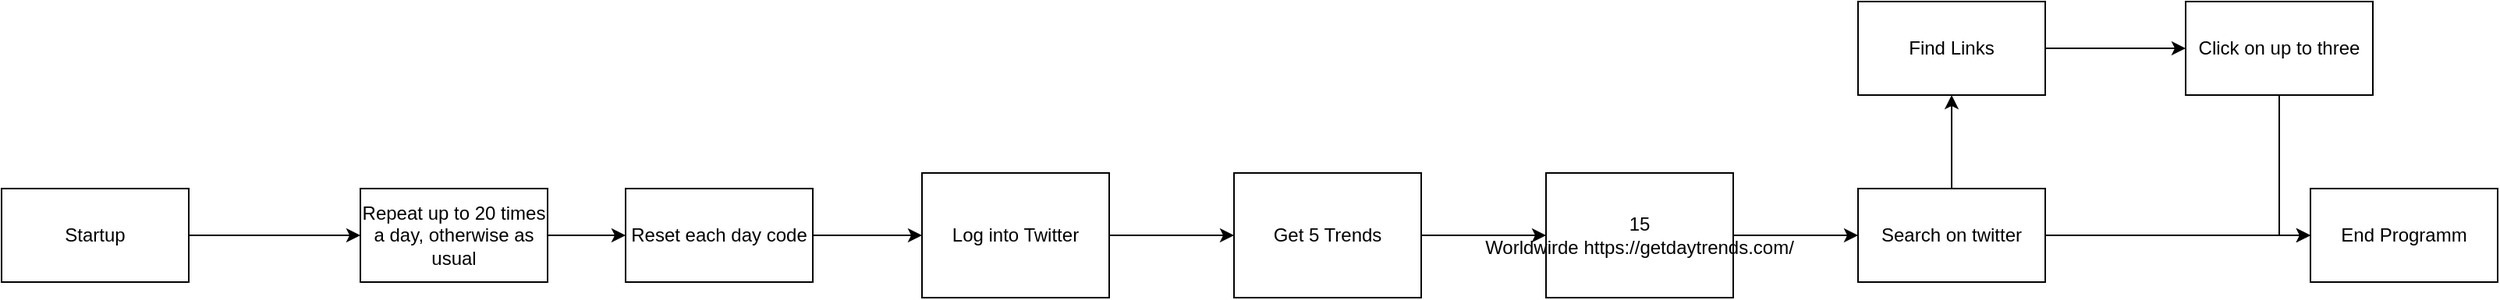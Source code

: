 <mxfile version="14.1.8" type="github">
  <diagram id="qBX3JXkrKmqneZjwWQPC" name="Page-1">
    <mxGraphModel dx="1114" dy="1646" grid="1" gridSize="10" guides="1" tooltips="1" connect="1" arrows="1" fold="1" page="1" pageScale="1" pageWidth="827" pageHeight="1169" math="0" shadow="0">
      <root>
        <mxCell id="0" />
        <mxCell id="1" parent="0" />
        <mxCell id="i2d7C95oHbpWlVdKeCio-6" value="" style="edgeStyle=orthogonalEdgeStyle;rounded=0;orthogonalLoop=1;jettySize=auto;html=1;" edge="1" parent="1" source="i2d7C95oHbpWlVdKeCio-4">
          <mxGeometry relative="1" as="geometry">
            <mxPoint x="270" y="420" as="targetPoint" />
          </mxGeometry>
        </mxCell>
        <mxCell id="i2d7C95oHbpWlVdKeCio-4" value="Startup" style="rounded=0;whiteSpace=wrap;html=1;" vertex="1" parent="1">
          <mxGeometry x="40" y="390" width="120" height="60" as="geometry" />
        </mxCell>
        <mxCell id="i2d7C95oHbpWlVdKeCio-9" style="edgeStyle=orthogonalEdgeStyle;rounded=0;orthogonalLoop=1;jettySize=auto;html=1;" edge="1" parent="1" source="i2d7C95oHbpWlVdKeCio-7" target="i2d7C95oHbpWlVdKeCio-8">
          <mxGeometry relative="1" as="geometry" />
        </mxCell>
        <mxCell id="i2d7C95oHbpWlVdKeCio-7" value="Repeat up to 20 times a day, otherwise as usual" style="rounded=0;whiteSpace=wrap;html=1;" vertex="1" parent="1">
          <mxGeometry x="270" y="390" width="120" height="60" as="geometry" />
        </mxCell>
        <mxCell id="i2d7C95oHbpWlVdKeCio-11" style="edgeStyle=orthogonalEdgeStyle;rounded=0;orthogonalLoop=1;jettySize=auto;html=1;" edge="1" parent="1" source="i2d7C95oHbpWlVdKeCio-8" target="i2d7C95oHbpWlVdKeCio-10">
          <mxGeometry relative="1" as="geometry" />
        </mxCell>
        <mxCell id="i2d7C95oHbpWlVdKeCio-8" value="Reset each day code" style="rounded=0;whiteSpace=wrap;html=1;" vertex="1" parent="1">
          <mxGeometry x="440" y="390" width="120" height="60" as="geometry" />
        </mxCell>
        <mxCell id="i2d7C95oHbpWlVdKeCio-13" value="" style="edgeStyle=orthogonalEdgeStyle;rounded=0;orthogonalLoop=1;jettySize=auto;html=1;" edge="1" parent="1" source="i2d7C95oHbpWlVdKeCio-10" target="i2d7C95oHbpWlVdKeCio-12">
          <mxGeometry relative="1" as="geometry" />
        </mxCell>
        <mxCell id="i2d7C95oHbpWlVdKeCio-10" value="Log into Twitter" style="rounded=0;whiteSpace=wrap;html=1;" vertex="1" parent="1">
          <mxGeometry x="630" y="380" width="120" height="80" as="geometry" />
        </mxCell>
        <mxCell id="i2d7C95oHbpWlVdKeCio-15" value="" style="edgeStyle=orthogonalEdgeStyle;rounded=0;orthogonalLoop=1;jettySize=auto;html=1;" edge="1" parent="1" source="i2d7C95oHbpWlVdKeCio-12" target="i2d7C95oHbpWlVdKeCio-14">
          <mxGeometry relative="1" as="geometry" />
        </mxCell>
        <mxCell id="i2d7C95oHbpWlVdKeCio-12" value="Get 5 Trends" style="rounded=0;whiteSpace=wrap;html=1;" vertex="1" parent="1">
          <mxGeometry x="830" y="380" width="120" height="80" as="geometry" />
        </mxCell>
        <mxCell id="i2d7C95oHbpWlVdKeCio-17" value="" style="edgeStyle=orthogonalEdgeStyle;rounded=0;orthogonalLoop=1;jettySize=auto;html=1;" edge="1" parent="1" source="i2d7C95oHbpWlVdKeCio-14" target="i2d7C95oHbpWlVdKeCio-16">
          <mxGeometry relative="1" as="geometry" />
        </mxCell>
        <mxCell id="i2d7C95oHbpWlVdKeCio-14" value="15 Worldwirde&amp;nbsp;https://getdaytrends.com/" style="rounded=0;whiteSpace=wrap;html=1;" vertex="1" parent="1">
          <mxGeometry x="1030" y="380" width="120" height="80" as="geometry" />
        </mxCell>
        <mxCell id="i2d7C95oHbpWlVdKeCio-19" style="edgeStyle=orthogonalEdgeStyle;rounded=0;orthogonalLoop=1;jettySize=auto;html=1;entryX=0.5;entryY=1;entryDx=0;entryDy=0;" edge="1" parent="1" source="i2d7C95oHbpWlVdKeCio-16" target="i2d7C95oHbpWlVdKeCio-18">
          <mxGeometry relative="1" as="geometry" />
        </mxCell>
        <mxCell id="i2d7C95oHbpWlVdKeCio-24" style="edgeStyle=orthogonalEdgeStyle;rounded=0;orthogonalLoop=1;jettySize=auto;html=1;" edge="1" parent="1" source="i2d7C95oHbpWlVdKeCio-16" target="i2d7C95oHbpWlVdKeCio-22">
          <mxGeometry relative="1" as="geometry" />
        </mxCell>
        <mxCell id="i2d7C95oHbpWlVdKeCio-16" value="Search on twitter" style="whiteSpace=wrap;html=1;rounded=0;" vertex="1" parent="1">
          <mxGeometry x="1230" y="390" width="120" height="60" as="geometry" />
        </mxCell>
        <mxCell id="i2d7C95oHbpWlVdKeCio-21" value="" style="edgeStyle=orthogonalEdgeStyle;rounded=0;orthogonalLoop=1;jettySize=auto;html=1;" edge="1" parent="1" source="i2d7C95oHbpWlVdKeCio-18" target="i2d7C95oHbpWlVdKeCio-20">
          <mxGeometry relative="1" as="geometry" />
        </mxCell>
        <mxCell id="i2d7C95oHbpWlVdKeCio-18" value="Find Links" style="rounded=0;whiteSpace=wrap;html=1;" vertex="1" parent="1">
          <mxGeometry x="1230" y="270" width="120" height="60" as="geometry" />
        </mxCell>
        <mxCell id="i2d7C95oHbpWlVdKeCio-23" style="edgeStyle=orthogonalEdgeStyle;rounded=0;orthogonalLoop=1;jettySize=auto;html=1;entryX=0;entryY=0.5;entryDx=0;entryDy=0;" edge="1" parent="1" source="i2d7C95oHbpWlVdKeCio-20" target="i2d7C95oHbpWlVdKeCio-22">
          <mxGeometry relative="1" as="geometry" />
        </mxCell>
        <mxCell id="i2d7C95oHbpWlVdKeCio-20" value="Click on up to three" style="rounded=0;whiteSpace=wrap;html=1;" vertex="1" parent="1">
          <mxGeometry x="1440" y="270" width="120" height="60" as="geometry" />
        </mxCell>
        <mxCell id="i2d7C95oHbpWlVdKeCio-22" value="End Programm" style="rounded=0;whiteSpace=wrap;html=1;" vertex="1" parent="1">
          <mxGeometry x="1520" y="390" width="120" height="60" as="geometry" />
        </mxCell>
      </root>
    </mxGraphModel>
  </diagram>
</mxfile>
